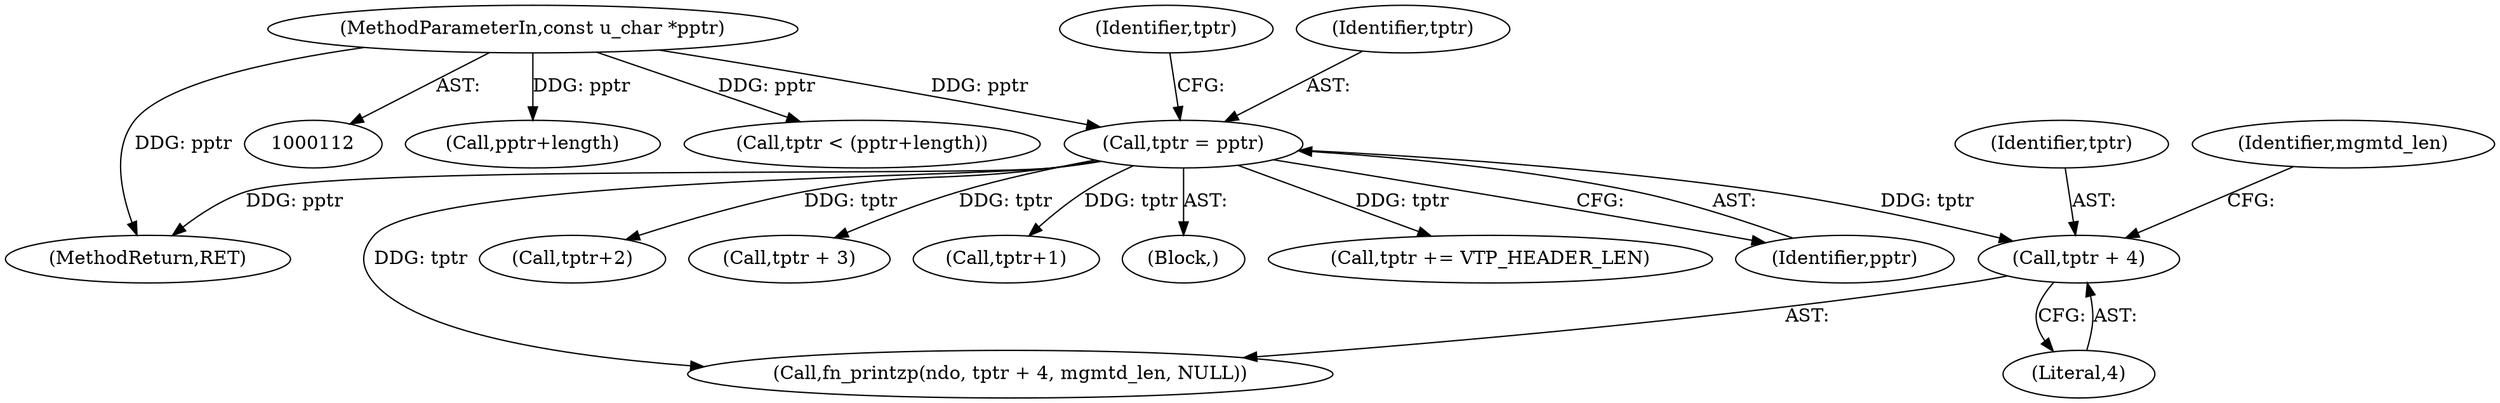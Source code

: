digraph "0_tcpdump_c5dd7bef5e54da5996dc4713284aa6266ae75b75@pointer" {
"1000194" [label="(Call,tptr + 4)"];
"1000129" [label="(Call,tptr = pptr)"];
"1000114" [label="(MethodParameterIn,const u_char *pptr)"];
"1000134" [label="(Identifier,tptr)"];
"1000310" [label="(Call,pptr+length)"];
"1000213" [label="(Call,tptr += VTP_HEADER_LEN)"];
"1000131" [label="(Identifier,pptr)"];
"1000192" [label="(Call,fn_printzp(ndo, tptr + 4, mgmtd_len, NULL))"];
"1000308" [label="(Call,tptr < (pptr+length))"];
"1000195" [label="(Identifier,tptr)"];
"1000194" [label="(Call,tptr + 4)"];
"1000210" [label="(Call,tptr+2)"];
"1000581" [label="(MethodReturn,RET)"];
"1000173" [label="(Call,tptr + 3)"];
"1000139" [label="(Call,tptr+1)"];
"1000196" [label="(Literal,4)"];
"1000129" [label="(Call,tptr = pptr)"];
"1000116" [label="(Block,)"];
"1000114" [label="(MethodParameterIn,const u_char *pptr)"];
"1000197" [label="(Identifier,mgmtd_len)"];
"1000130" [label="(Identifier,tptr)"];
"1000194" -> "1000192"  [label="AST: "];
"1000194" -> "1000196"  [label="CFG: "];
"1000195" -> "1000194"  [label="AST: "];
"1000196" -> "1000194"  [label="AST: "];
"1000197" -> "1000194"  [label="CFG: "];
"1000129" -> "1000194"  [label="DDG: tptr"];
"1000129" -> "1000116"  [label="AST: "];
"1000129" -> "1000131"  [label="CFG: "];
"1000130" -> "1000129"  [label="AST: "];
"1000131" -> "1000129"  [label="AST: "];
"1000134" -> "1000129"  [label="CFG: "];
"1000129" -> "1000581"  [label="DDG: pptr"];
"1000114" -> "1000129"  [label="DDG: pptr"];
"1000129" -> "1000139"  [label="DDG: tptr"];
"1000129" -> "1000173"  [label="DDG: tptr"];
"1000129" -> "1000192"  [label="DDG: tptr"];
"1000129" -> "1000210"  [label="DDG: tptr"];
"1000129" -> "1000213"  [label="DDG: tptr"];
"1000114" -> "1000112"  [label="AST: "];
"1000114" -> "1000581"  [label="DDG: pptr"];
"1000114" -> "1000308"  [label="DDG: pptr"];
"1000114" -> "1000310"  [label="DDG: pptr"];
}
